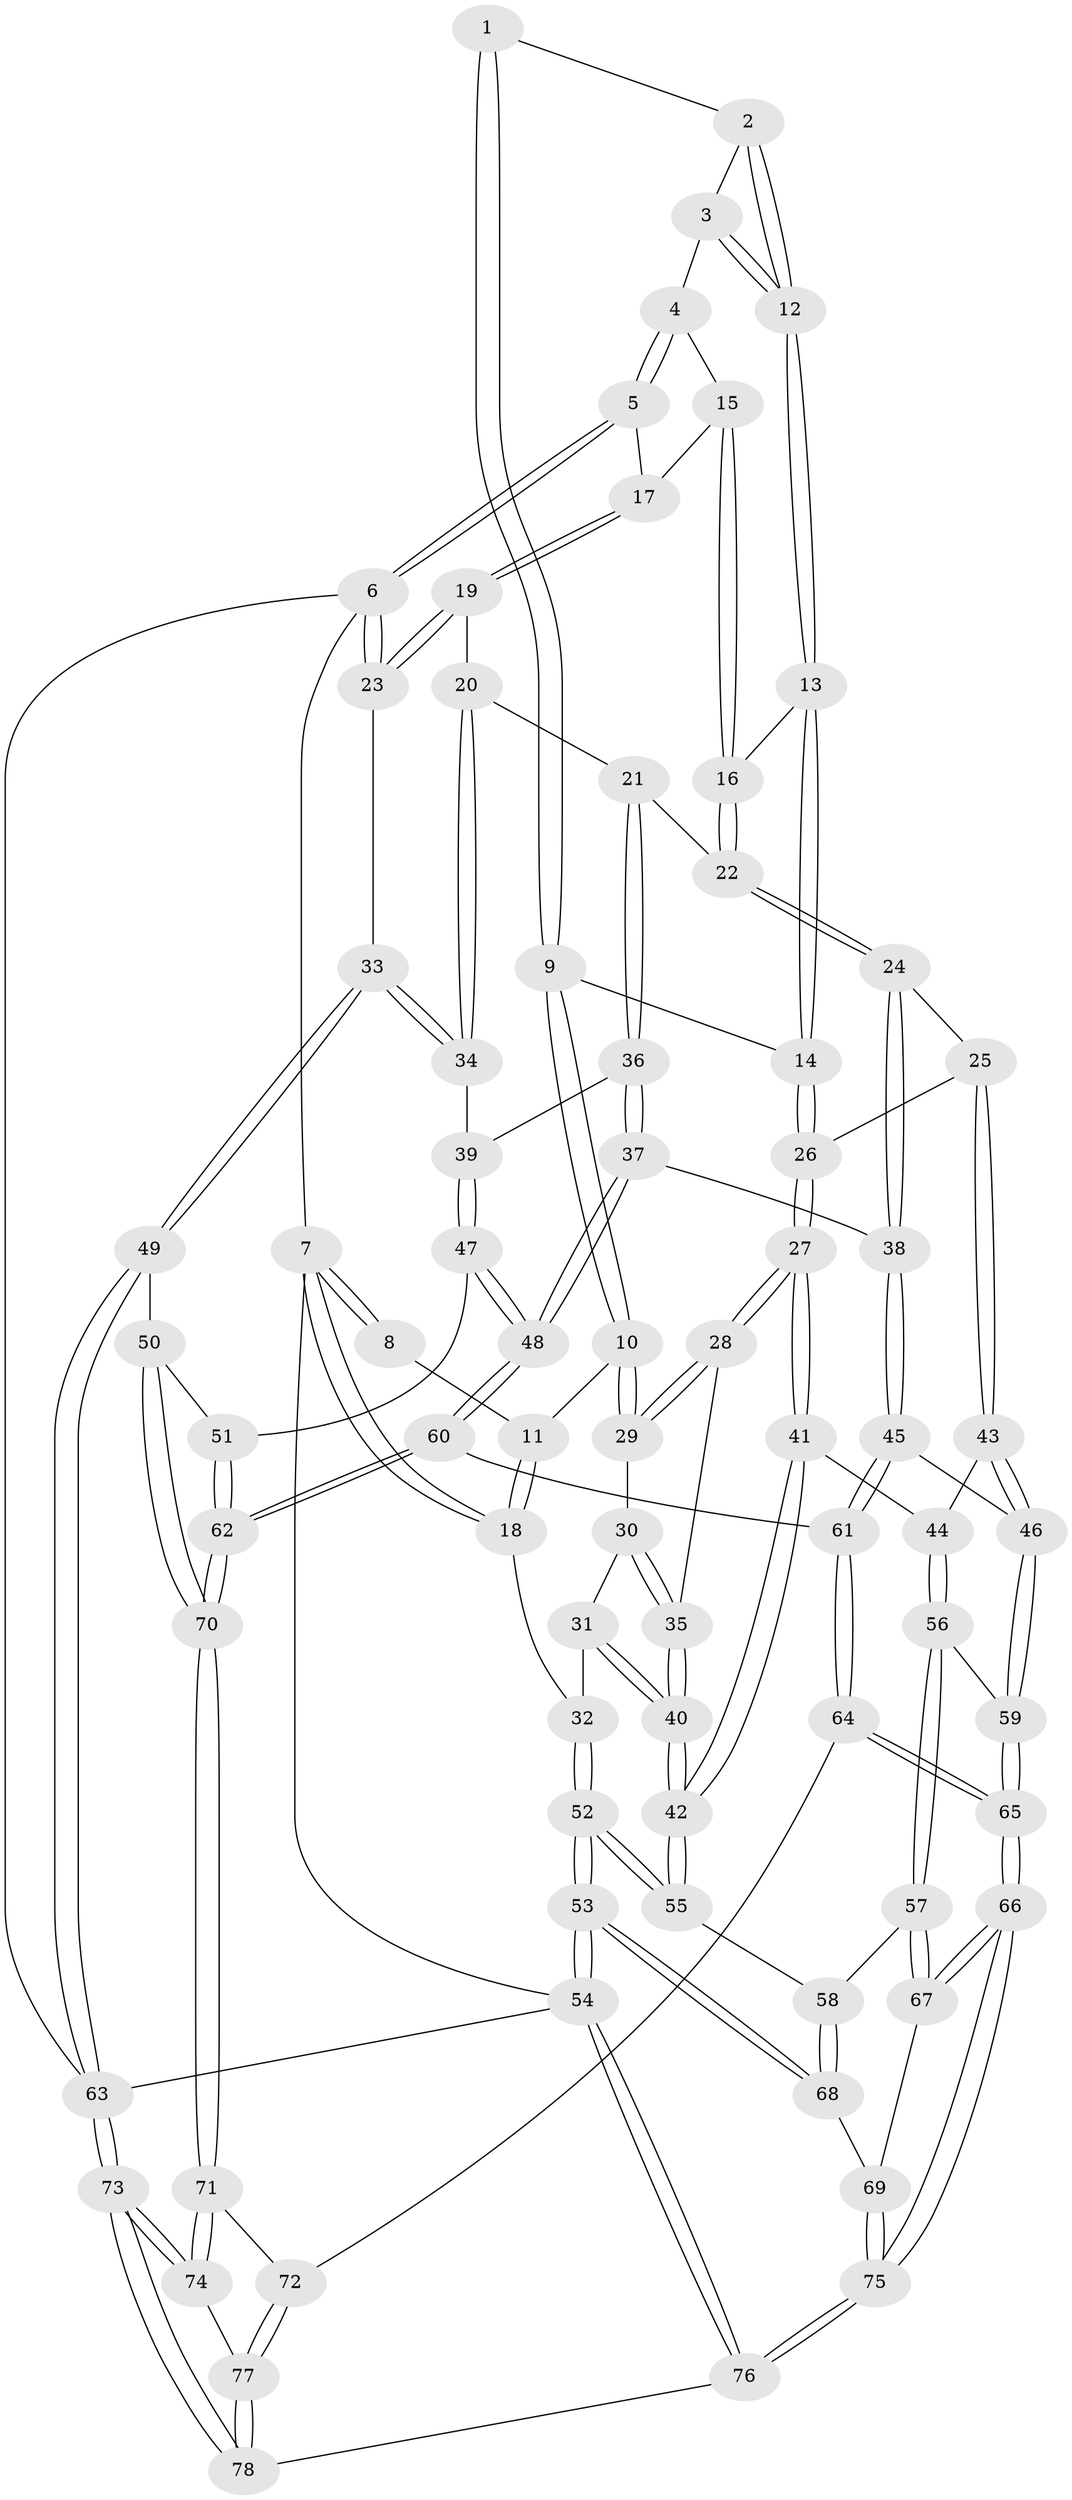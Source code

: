 // coarse degree distribution, {4: 0.34782608695652173, 2: 0.021739130434782608, 3: 0.10869565217391304, 5: 0.43478260869565216, 7: 0.06521739130434782, 6: 0.021739130434782608}
// Generated by graph-tools (version 1.1) at 2025/05/03/04/25 22:05:10]
// undirected, 78 vertices, 192 edges
graph export_dot {
graph [start="1"]
  node [color=gray90,style=filled];
  1 [pos="+0.28525276249339426+0"];
  2 [pos="+0.3729938886044285+0"];
  3 [pos="+0.5635584177442264+0"];
  4 [pos="+0.5833819833787753+0"];
  5 [pos="+1+0"];
  6 [pos="+1+0"];
  7 [pos="+0+0"];
  8 [pos="+0.20360619080533768+0"];
  9 [pos="+0.2632141078357775+0.07935381285220007"];
  10 [pos="+0.18947889817149163+0.18033476777518007"];
  11 [pos="+0.08025870151365117+0.1173511653564706"];
  12 [pos="+0.4135749342618068+0.1795391231357607"];
  13 [pos="+0.41215232511739064+0.18586221892093252"];
  14 [pos="+0.4067672491270902+0.19056929861685765"];
  15 [pos="+0.6157966312842698+0"];
  16 [pos="+0.6210344156787958+0.12281704189912283"];
  17 [pos="+0.8663819152301472+0.10245407331473619"];
  18 [pos="+0+0.14572005769369853"];
  19 [pos="+0.8752019169051748+0.16516023366331828"];
  20 [pos="+0.8641071298508729+0.18753523012408446"];
  21 [pos="+0.7340270807112382+0.22574127591848928"];
  22 [pos="+0.6383253006891925+0.16287915389535804"];
  23 [pos="+1+0.05599362585912414"];
  24 [pos="+0.5240080208130437+0.32867133288758915"];
  25 [pos="+0.44220119467679975+0.3207754913171348"];
  26 [pos="+0.3982729288713467+0.2934993050883277"];
  27 [pos="+0.30718712653247415+0.3222876804054835"];
  28 [pos="+0.20052500828364223+0.23510882866932797"];
  29 [pos="+0.1893423804265717+0.1822559966010412"];
  30 [pos="+0+0.2409460024619464"];
  31 [pos="+0+0.21148425577852545"];
  32 [pos="+0+0.1465867765389591"];
  33 [pos="+1+0.3851720304434325"];
  34 [pos="+0.9471323703850064+0.3172230561551772"];
  35 [pos="+0.11083241464537895+0.32577399360255493"];
  36 [pos="+0.7334939641217685+0.3586713513398974"];
  37 [pos="+0.658229178026217+0.4455116000237894"];
  38 [pos="+0.610039362934785+0.4344704082705512"];
  39 [pos="+0.8549190715691282+0.38969422735815556"];
  40 [pos="+0.09959593783274404+0.41020526296731635"];
  41 [pos="+0.2738969203069628+0.4064759761574883"];
  42 [pos="+0.0993374931874156+0.42254146891587846"];
  43 [pos="+0.4219635583563091+0.4892440502573809"];
  44 [pos="+0.28326323868874875+0.43386372817250335"];
  45 [pos="+0.47113830087787983+0.5412179499141747"];
  46 [pos="+0.4496044127575261+0.541374783145182"];
  47 [pos="+0.8671565411865093+0.4771860753119513"];
  48 [pos="+0.6879296103877565+0.504824181658618"];
  49 [pos="+1+0.5823952690386806"];
  50 [pos="+1+0.5933315407562839"];
  51 [pos="+0.887990951839192+0.5033112059185365"];
  52 [pos="+0+0.5714770434087897"];
  53 [pos="+0+1"];
  54 [pos="+0+1"];
  55 [pos="+0.016245889456437183+0.5360594282330051"];
  56 [pos="+0.251607784644322+0.5996759648834759"];
  57 [pos="+0.23194511498068565+0.617434036195305"];
  58 [pos="+0.18004563811030147+0.6238793043043863"];
  59 [pos="+0.41549724426831325+0.575595748779658"];
  60 [pos="+0.7111853907661205+0.667137472837573"];
  61 [pos="+0.614529044326562+0.6910061108989151"];
  62 [pos="+0.7120002713520324+0.6675842298310375"];
  63 [pos="+1+1"];
  64 [pos="+0.48553543731956234+0.8081262963865246"];
  65 [pos="+0.4432530035382074+0.8302642699598052"];
  66 [pos="+0.44038342614099124+0.8332773305217172"];
  67 [pos="+0.3264734464762916+0.7449704232327079"];
  68 [pos="+0.14311460769010415+0.7885296888198999"];
  69 [pos="+0.17342382216860844+0.8113356842099705"];
  70 [pos="+0.7980347843138628+0.7438700928090186"];
  71 [pos="+0.7987208013187045+0.7497738293450639"];
  72 [pos="+0.6646917975036815+0.8762248174001528"];
  73 [pos="+1+1"];
  74 [pos="+0.9082542085436555+0.996627026356457"];
  75 [pos="+0.3712524078953591+1"];
  76 [pos="+0.3703532750704986+1"];
  77 [pos="+0.6650929900163562+0.9411728311980965"];
  78 [pos="+0.41851809824152225+1"];
  1 -- 2;
  1 -- 9;
  1 -- 9;
  2 -- 3;
  2 -- 12;
  2 -- 12;
  3 -- 4;
  3 -- 12;
  3 -- 12;
  4 -- 5;
  4 -- 5;
  4 -- 15;
  5 -- 6;
  5 -- 6;
  5 -- 17;
  6 -- 7;
  6 -- 23;
  6 -- 23;
  6 -- 63;
  7 -- 8;
  7 -- 8;
  7 -- 18;
  7 -- 18;
  7 -- 54;
  8 -- 11;
  9 -- 10;
  9 -- 10;
  9 -- 14;
  10 -- 11;
  10 -- 29;
  10 -- 29;
  11 -- 18;
  11 -- 18;
  12 -- 13;
  12 -- 13;
  13 -- 14;
  13 -- 14;
  13 -- 16;
  14 -- 26;
  14 -- 26;
  15 -- 16;
  15 -- 16;
  15 -- 17;
  16 -- 22;
  16 -- 22;
  17 -- 19;
  17 -- 19;
  18 -- 32;
  19 -- 20;
  19 -- 23;
  19 -- 23;
  20 -- 21;
  20 -- 34;
  20 -- 34;
  21 -- 22;
  21 -- 36;
  21 -- 36;
  22 -- 24;
  22 -- 24;
  23 -- 33;
  24 -- 25;
  24 -- 38;
  24 -- 38;
  25 -- 26;
  25 -- 43;
  25 -- 43;
  26 -- 27;
  26 -- 27;
  27 -- 28;
  27 -- 28;
  27 -- 41;
  27 -- 41;
  28 -- 29;
  28 -- 29;
  28 -- 35;
  29 -- 30;
  30 -- 31;
  30 -- 35;
  30 -- 35;
  31 -- 32;
  31 -- 40;
  31 -- 40;
  32 -- 52;
  32 -- 52;
  33 -- 34;
  33 -- 34;
  33 -- 49;
  33 -- 49;
  34 -- 39;
  35 -- 40;
  35 -- 40;
  36 -- 37;
  36 -- 37;
  36 -- 39;
  37 -- 38;
  37 -- 48;
  37 -- 48;
  38 -- 45;
  38 -- 45;
  39 -- 47;
  39 -- 47;
  40 -- 42;
  40 -- 42;
  41 -- 42;
  41 -- 42;
  41 -- 44;
  42 -- 55;
  42 -- 55;
  43 -- 44;
  43 -- 46;
  43 -- 46;
  44 -- 56;
  44 -- 56;
  45 -- 46;
  45 -- 61;
  45 -- 61;
  46 -- 59;
  46 -- 59;
  47 -- 48;
  47 -- 48;
  47 -- 51;
  48 -- 60;
  48 -- 60;
  49 -- 50;
  49 -- 63;
  49 -- 63;
  50 -- 51;
  50 -- 70;
  50 -- 70;
  51 -- 62;
  51 -- 62;
  52 -- 53;
  52 -- 53;
  52 -- 55;
  52 -- 55;
  53 -- 54;
  53 -- 54;
  53 -- 68;
  53 -- 68;
  54 -- 76;
  54 -- 76;
  54 -- 63;
  55 -- 58;
  56 -- 57;
  56 -- 57;
  56 -- 59;
  57 -- 58;
  57 -- 67;
  57 -- 67;
  58 -- 68;
  58 -- 68;
  59 -- 65;
  59 -- 65;
  60 -- 61;
  60 -- 62;
  60 -- 62;
  61 -- 64;
  61 -- 64;
  62 -- 70;
  62 -- 70;
  63 -- 73;
  63 -- 73;
  64 -- 65;
  64 -- 65;
  64 -- 72;
  65 -- 66;
  65 -- 66;
  66 -- 67;
  66 -- 67;
  66 -- 75;
  66 -- 75;
  67 -- 69;
  68 -- 69;
  69 -- 75;
  69 -- 75;
  70 -- 71;
  70 -- 71;
  71 -- 72;
  71 -- 74;
  71 -- 74;
  72 -- 77;
  72 -- 77;
  73 -- 74;
  73 -- 74;
  73 -- 78;
  73 -- 78;
  74 -- 77;
  75 -- 76;
  75 -- 76;
  76 -- 78;
  77 -- 78;
  77 -- 78;
}

